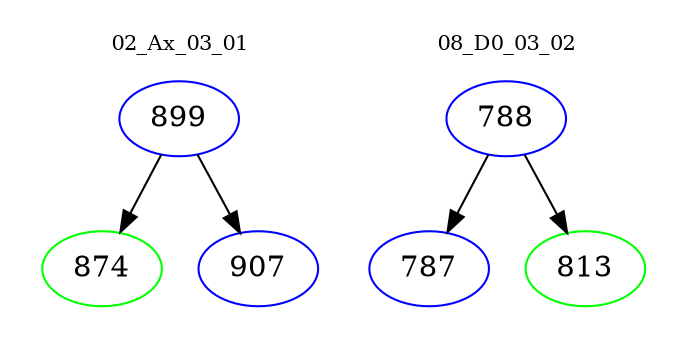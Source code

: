 digraph{
subgraph cluster_0 {
color = white
label = "02_Ax_03_01";
fontsize=10;
T0_899 [label="899", color="blue"]
T0_899 -> T0_874 [color="black"]
T0_874 [label="874", color="green"]
T0_899 -> T0_907 [color="black"]
T0_907 [label="907", color="blue"]
}
subgraph cluster_1 {
color = white
label = "08_D0_03_02";
fontsize=10;
T1_788 [label="788", color="blue"]
T1_788 -> T1_787 [color="black"]
T1_787 [label="787", color="blue"]
T1_788 -> T1_813 [color="black"]
T1_813 [label="813", color="green"]
}
}
